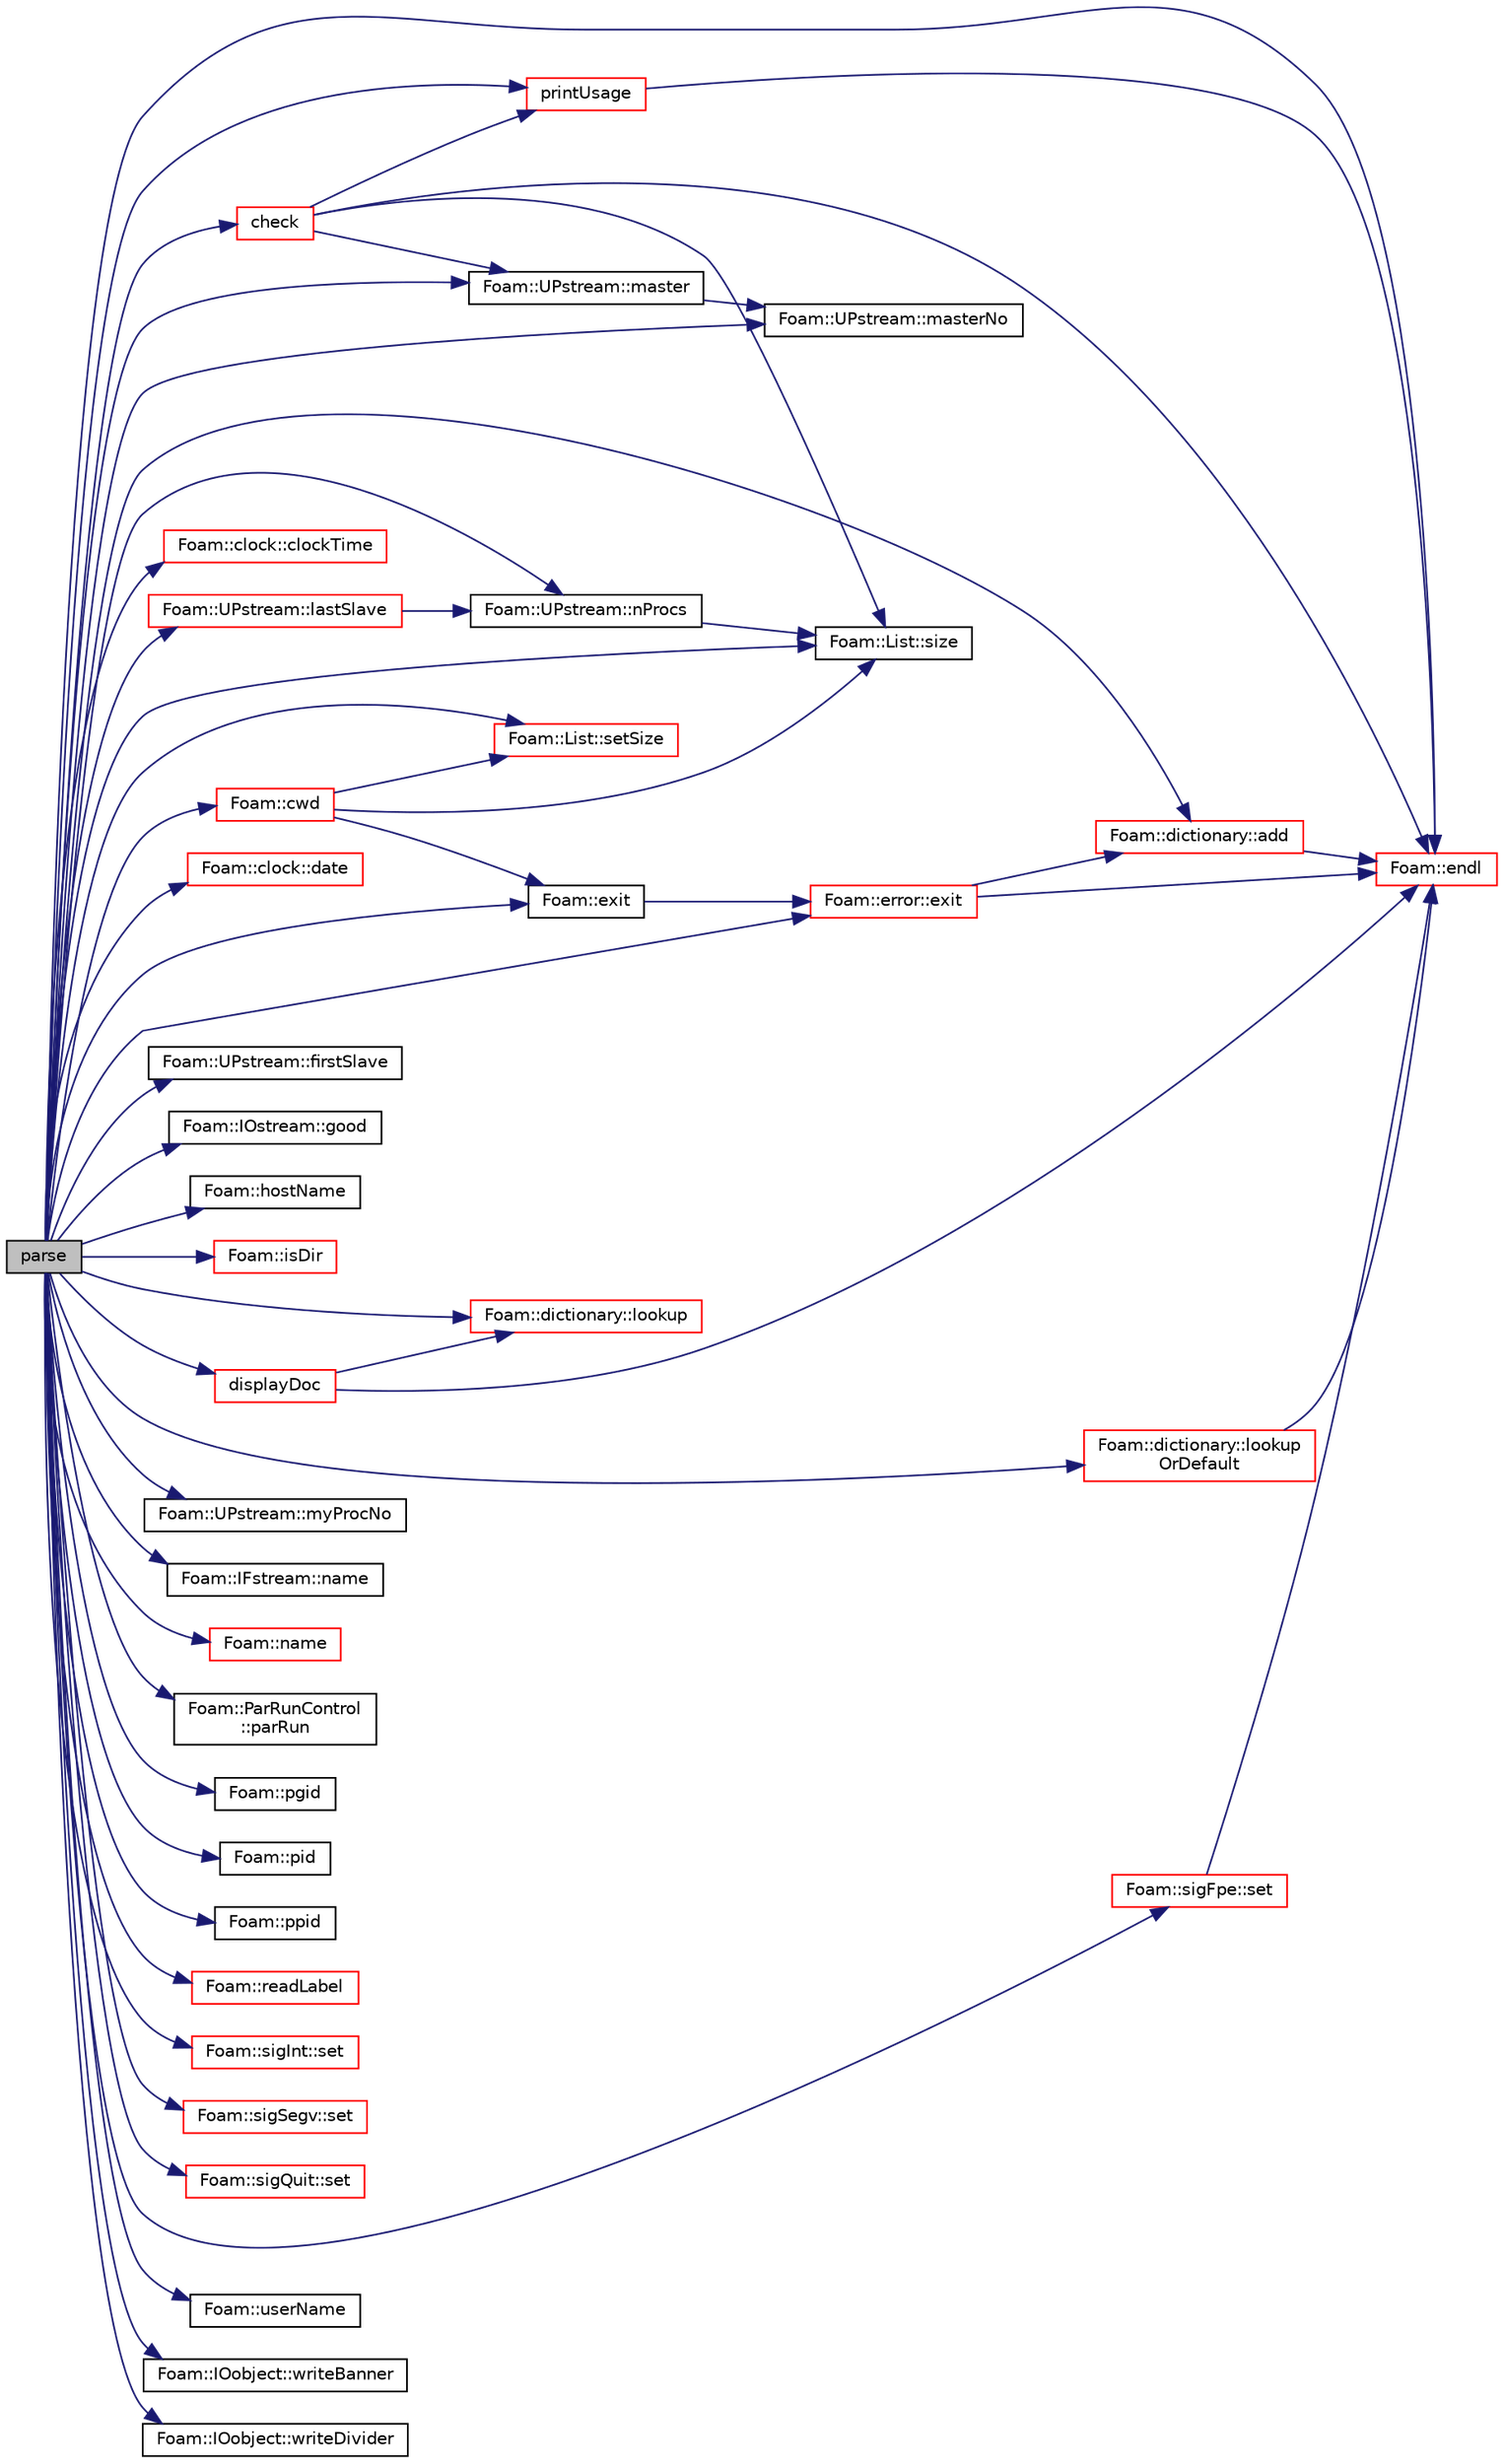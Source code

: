 digraph "parse"
{
  bgcolor="transparent";
  edge [fontname="Helvetica",fontsize="10",labelfontname="Helvetica",labelfontsize="10"];
  node [fontname="Helvetica",fontsize="10",shape=record];
  rankdir="LR";
  Node1 [label="parse",height=0.2,width=0.4,color="black", fillcolor="grey75", style="filled", fontcolor="black"];
  Node1 -> Node2 [color="midnightblue",fontsize="10",style="solid",fontname="Helvetica"];
  Node2 [label="Foam::dictionary::add",height=0.2,width=0.4,color="red",URL="$a00530.html#ac2ddcab42322c8d8af5e5830ab4d431b",tooltip="Add a new entry. "];
  Node2 -> Node3 [color="midnightblue",fontsize="10",style="solid",fontname="Helvetica"];
  Node3 [label="Foam::endl",height=0.2,width=0.4,color="red",URL="$a10974.html#a2db8fe02a0d3909e9351bb4275b23ce4",tooltip="Add newline and flush stream. "];
  Node1 -> Node4 [color="midnightblue",fontsize="10",style="solid",fontname="Helvetica"];
  Node4 [label="check",height=0.2,width=0.4,color="red",URL="$a00067.html#a8e22c353d56b235b27de6b8950ea7bba",tooltip="Check argument list. "];
  Node4 -> Node5 [color="midnightblue",fontsize="10",style="solid",fontname="Helvetica"];
  Node5 [label="Foam::UPstream::master",height=0.2,width=0.4,color="black",URL="$a02862.html#a36af549940a0aae3733774649594489f",tooltip="Am I the master process. "];
  Node5 -> Node6 [color="midnightblue",fontsize="10",style="solid",fontname="Helvetica"];
  Node6 [label="Foam::UPstream::masterNo",height=0.2,width=0.4,color="black",URL="$a02862.html#a30260fa445b5e3e14a9042269664adde",tooltip="Process index of the master. "];
  Node4 -> Node7 [color="midnightblue",fontsize="10",style="solid",fontname="Helvetica"];
  Node7 [label="Foam::List::size",height=0.2,width=0.4,color="black",URL="$a01391.html#a8a5f6fa29bd4b500caf186f60245b384",tooltip="Override size to be inconsistent with allocated storage. "];
  Node4 -> Node3 [color="midnightblue",fontsize="10",style="solid",fontname="Helvetica"];
  Node4 -> Node8 [color="midnightblue",fontsize="10",style="solid",fontname="Helvetica"];
  Node8 [label="printUsage",height=0.2,width=0.4,color="red",URL="$a00067.html#a88703c26df9580a4bdc77c0988cda3b0",tooltip="Print usage. "];
  Node8 -> Node3 [color="midnightblue",fontsize="10",style="solid",fontname="Helvetica"];
  Node1 -> Node9 [color="midnightblue",fontsize="10",style="solid",fontname="Helvetica"];
  Node9 [label="Foam::clock::clockTime",height=0.2,width=0.4,color="red",URL="$a00274.html#a716145c4eae38fe6388b4c2b6eb3b576",tooltip="Return the current wall-clock time as a string. "];
  Node1 -> Node10 [color="midnightblue",fontsize="10",style="solid",fontname="Helvetica"];
  Node10 [label="Foam::cwd",height=0.2,width=0.4,color="red",URL="$a10974.html#a07e65e44305ffb6594966d3a53cb6272",tooltip="Return current working directory path name. "];
  Node10 -> Node11 [color="midnightblue",fontsize="10",style="solid",fontname="Helvetica"];
  Node11 [label="Foam::exit",height=0.2,width=0.4,color="black",URL="$a10974.html#a06ca7250d8e89caf05243ec094843642"];
  Node11 -> Node12 [color="midnightblue",fontsize="10",style="solid",fontname="Helvetica"];
  Node12 [label="Foam::error::exit",height=0.2,width=0.4,color="red",URL="$a00684.html#a8e05d3ad7f8730ff9a8bab5360fd7854",tooltip="Exit : can be called for any error to exit program. "];
  Node12 -> Node2 [color="midnightblue",fontsize="10",style="solid",fontname="Helvetica"];
  Node12 -> Node3 [color="midnightblue",fontsize="10",style="solid",fontname="Helvetica"];
  Node10 -> Node13 [color="midnightblue",fontsize="10",style="solid",fontname="Helvetica"];
  Node13 [label="Foam::List::setSize",height=0.2,width=0.4,color="red",URL="$a01391.html#aedb985ffeaf1bdbfeccc2a8730405703",tooltip="Reset size of List. "];
  Node10 -> Node7 [color="midnightblue",fontsize="10",style="solid",fontname="Helvetica"];
  Node1 -> Node14 [color="midnightblue",fontsize="10",style="solid",fontname="Helvetica"];
  Node14 [label="Foam::clock::date",height=0.2,width=0.4,color="red",URL="$a00274.html#a85937959bc3f366942ea89fe679d22d0",tooltip="Return the current wall-clock date as a string. "];
  Node1 -> Node15 [color="midnightblue",fontsize="10",style="solid",fontname="Helvetica"];
  Node15 [label="displayDoc",height=0.2,width=0.4,color="red",URL="$a00067.html#a5e97703e7a4558fc3db953c46175f1d2",tooltip="Display documentation in browser. "];
  Node15 -> Node16 [color="midnightblue",fontsize="10",style="solid",fontname="Helvetica"];
  Node16 [label="Foam::dictionary::lookup",height=0.2,width=0.4,color="red",URL="$a00530.html#a8baab402d653d6e789f67c57e23a5b59",tooltip="Find and return an entry data stream. "];
  Node15 -> Node3 [color="midnightblue",fontsize="10",style="solid",fontname="Helvetica"];
  Node1 -> Node3 [color="midnightblue",fontsize="10",style="solid",fontname="Helvetica"];
  Node1 -> Node11 [color="midnightblue",fontsize="10",style="solid",fontname="Helvetica"];
  Node1 -> Node12 [color="midnightblue",fontsize="10",style="solid",fontname="Helvetica"];
  Node1 -> Node17 [color="midnightblue",fontsize="10",style="solid",fontname="Helvetica"];
  Node17 [label="Foam::UPstream::firstSlave",height=0.2,width=0.4,color="black",URL="$a02862.html#acf61876860b10a79aff95e52dd0c533f",tooltip="Process index of first slave. "];
  Node1 -> Node18 [color="midnightblue",fontsize="10",style="solid",fontname="Helvetica"];
  Node18 [label="Foam::IOstream::good",height=0.2,width=0.4,color="black",URL="$a01203.html#ad2e41c8280b6cdf93d39e1135d2abdf7",tooltip="Return true if next operation might succeed. "];
  Node1 -> Node19 [color="midnightblue",fontsize="10",style="solid",fontname="Helvetica"];
  Node19 [label="Foam::hostName",height=0.2,width=0.4,color="black",URL="$a10974.html#a79115b5e88efba141e59d08cfbd1d26e",tooltip="Return the system&#39;s host name, as per hostname(1) "];
  Node1 -> Node20 [color="midnightblue",fontsize="10",style="solid",fontname="Helvetica"];
  Node20 [label="Foam::isDir",height=0.2,width=0.4,color="red",URL="$a10974.html#a9c9cf5d33b9c5961f835aefe5d860c5a",tooltip="Does the name exist as a DIRECTORY in the file system? "];
  Node1 -> Node21 [color="midnightblue",fontsize="10",style="solid",fontname="Helvetica"];
  Node21 [label="Foam::UPstream::lastSlave",height=0.2,width=0.4,color="red",URL="$a02862.html#a6ba6de79b96f3b7f2d987b2b657f47e1",tooltip="Process index of last slave. "];
  Node21 -> Node22 [color="midnightblue",fontsize="10",style="solid",fontname="Helvetica"];
  Node22 [label="Foam::UPstream::nProcs",height=0.2,width=0.4,color="black",URL="$a02862.html#aada0e04d8127eda8ee95be0772754a4f",tooltip="Number of processes in parallel run. "];
  Node22 -> Node7 [color="midnightblue",fontsize="10",style="solid",fontname="Helvetica"];
  Node1 -> Node16 [color="midnightblue",fontsize="10",style="solid",fontname="Helvetica"];
  Node1 -> Node23 [color="midnightblue",fontsize="10",style="solid",fontname="Helvetica"];
  Node23 [label="Foam::dictionary::lookup\lOrDefault",height=0.2,width=0.4,color="red",URL="$a00530.html#ab188313de67c2c7ad4a5e8151eefb49d",tooltip="Find and return a T,. "];
  Node23 -> Node3 [color="midnightblue",fontsize="10",style="solid",fontname="Helvetica"];
  Node1 -> Node5 [color="midnightblue",fontsize="10",style="solid",fontname="Helvetica"];
  Node1 -> Node6 [color="midnightblue",fontsize="10",style="solid",fontname="Helvetica"];
  Node1 -> Node24 [color="midnightblue",fontsize="10",style="solid",fontname="Helvetica"];
  Node24 [label="Foam::UPstream::myProcNo",height=0.2,width=0.4,color="black",URL="$a02862.html#afc74d89573de32a3032c916f8cdd1733",tooltip="Number of this process (starting from masterNo() = 0) "];
  Node1 -> Node25 [color="midnightblue",fontsize="10",style="solid",fontname="Helvetica"];
  Node25 [label="Foam::IFstream::name",height=0.2,width=0.4,color="black",URL="$a01046.html#acd3da3556711337d571c60cf9ffb91cc",tooltip="Return the name of the stream. "];
  Node1 -> Node26 [color="midnightblue",fontsize="10",style="solid",fontname="Helvetica"];
  Node26 [label="Foam::name",height=0.2,width=0.4,color="red",URL="$a10974.html#adcb0df2bd4953cb6bb390272d8263c3a",tooltip="Return a string representation of a complex. "];
  Node1 -> Node22 [color="midnightblue",fontsize="10",style="solid",fontname="Helvetica"];
  Node1 -> Node27 [color="midnightblue",fontsize="10",style="solid",fontname="Helvetica"];
  Node27 [label="Foam::ParRunControl\l::parRun",height=0.2,width=0.4,color="black",URL="$a01808.html#a833f31d6d6e411b0c94b3a9ca443e2a9"];
  Node1 -> Node28 [color="midnightblue",fontsize="10",style="solid",fontname="Helvetica"];
  Node28 [label="Foam::pgid",height=0.2,width=0.4,color="black",URL="$a10974.html#a7058cbd6ff169b4d7aed9083eed858e9",tooltip="Return the group PID of this process. "];
  Node1 -> Node29 [color="midnightblue",fontsize="10",style="solid",fontname="Helvetica"];
  Node29 [label="Foam::pid",height=0.2,width=0.4,color="black",URL="$a10974.html#ab621fe2533a48ef515cd6477f3aec992",tooltip="Return the PID of this process. "];
  Node1 -> Node30 [color="midnightblue",fontsize="10",style="solid",fontname="Helvetica"];
  Node30 [label="Foam::ppid",height=0.2,width=0.4,color="black",URL="$a10974.html#a9b13ab83426179ca07d1beceb5148cda",tooltip="Return the parent PID of this process. "];
  Node1 -> Node8 [color="midnightblue",fontsize="10",style="solid",fontname="Helvetica"];
  Node1 -> Node31 [color="midnightblue",fontsize="10",style="solid",fontname="Helvetica"];
  Node31 [label="Foam::readLabel",height=0.2,width=0.4,color="red",URL="$a10974.html#abb09fbcf651d29208982dd7a601b606f"];
  Node1 -> Node32 [color="midnightblue",fontsize="10",style="solid",fontname="Helvetica"];
  Node32 [label="Foam::sigInt::set",height=0.2,width=0.4,color="red",URL="$a02361.html#af30d71d7871d89cd6a08a781f7bf0a15",tooltip="Activate SIGINT signal handler. "];
  Node1 -> Node33 [color="midnightblue",fontsize="10",style="solid",fontname="Helvetica"];
  Node33 [label="Foam::sigSegv::set",height=0.2,width=0.4,color="red",URL="$a02365.html#af30d71d7871d89cd6a08a781f7bf0a15",tooltip="Activate SIGSEGV signal handler. "];
  Node1 -> Node34 [color="midnightblue",fontsize="10",style="solid",fontname="Helvetica"];
  Node34 [label="Foam::sigQuit::set",height=0.2,width=0.4,color="red",URL="$a02364.html#af30d71d7871d89cd6a08a781f7bf0a15",tooltip="Activate SIGQUIT signal handler. "];
  Node1 -> Node35 [color="midnightblue",fontsize="10",style="solid",fontname="Helvetica"];
  Node35 [label="Foam::sigFpe::set",height=0.2,width=0.4,color="red",URL="$a02360.html#af30d71d7871d89cd6a08a781f7bf0a15",tooltip="Activate SIGFPE signal handler when FOAM_SIGFPE is set. "];
  Node35 -> Node3 [color="midnightblue",fontsize="10",style="solid",fontname="Helvetica"];
  Node1 -> Node13 [color="midnightblue",fontsize="10",style="solid",fontname="Helvetica"];
  Node1 -> Node7 [color="midnightblue",fontsize="10",style="solid",fontname="Helvetica"];
  Node1 -> Node36 [color="midnightblue",fontsize="10",style="solid",fontname="Helvetica"];
  Node36 [label="Foam::userName",height=0.2,width=0.4,color="black",URL="$a10974.html#a6d8325a98d213a3ff962d88bfdd504e6",tooltip="Return the user&#39;s login name. "];
  Node1 -> Node37 [color="midnightblue",fontsize="10",style="solid",fontname="Helvetica"];
  Node37 [label="Foam::IOobject::writeBanner",height=0.2,width=0.4,color="black",URL="$a01197.html#a02fe83a3242334d79d9798f542c1b780",tooltip="Write the standard OpenFOAM file/dictionary banner. "];
  Node1 -> Node38 [color="midnightblue",fontsize="10",style="solid",fontname="Helvetica"];
  Node38 [label="Foam::IOobject::writeDivider",height=0.2,width=0.4,color="black",URL="$a01197.html#ab9dfd1788c127840b478e7c3b95b2e51",tooltip="Write the standard file section divider. "];
}
